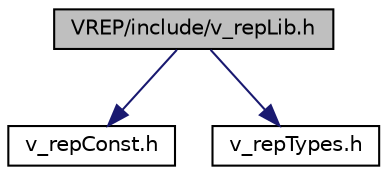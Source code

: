 digraph "VREP/include/v_repLib.h"
{
  edge [fontname="Helvetica",fontsize="10",labelfontname="Helvetica",labelfontsize="10"];
  node [fontname="Helvetica",fontsize="10",shape=record];
  Node1 [label="VREP/include/v_repLib.h",height=0.2,width=0.4,color="black", fillcolor="grey75", style="filled" fontcolor="black"];
  Node1 -> Node2 [color="midnightblue",fontsize="10",style="solid",fontname="Helvetica"];
  Node2 [label="v_repConst.h",height=0.2,width=0.4,color="black", fillcolor="white", style="filled",URL="$v__rep_const_8h.html"];
  Node1 -> Node3 [color="midnightblue",fontsize="10",style="solid",fontname="Helvetica"];
  Node3 [label="v_repTypes.h",height=0.2,width=0.4,color="black", fillcolor="white", style="filled",URL="$v__rep_types_8h.html"];
}
